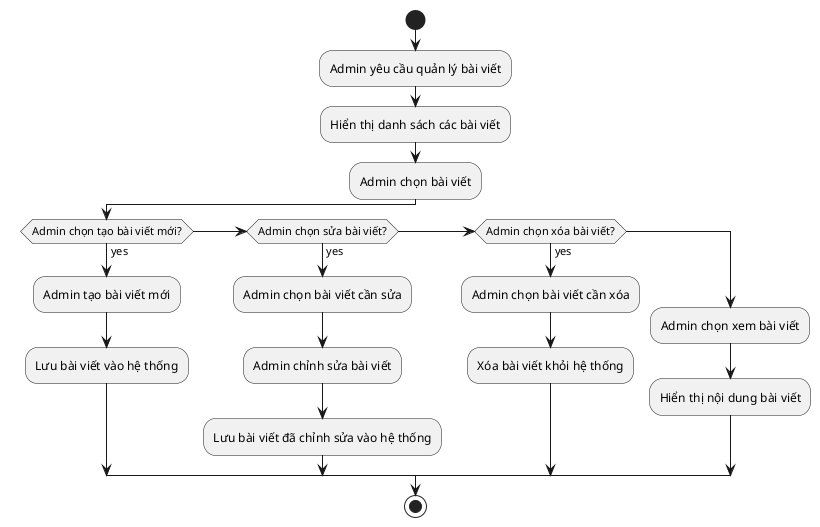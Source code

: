 @startuml activity_manager

start
:Admin yêu cầu quản lý bài viết;

:Hiển thị danh sách các bài viết;
:Admin chọn bài viết;
if (Admin chọn tạo bài viết mới?) then (yes)
    :Admin tạo bài viết mới;
    :Lưu bài viết vào hệ thống;
else if (Admin chọn sửa bài viết?) then (yes)
    :Admin chọn bài viết cần sửa;
    :Admin chỉnh sửa bài viết;
    :Lưu bài viết đã chỉnh sửa vào hệ thống;
else if (Admin chọn xóa bài viết?) then (yes)
    :Admin chọn bài viết cần xóa;
    :Xóa bài viết khỏi hệ thống;
else
    :Admin chọn xem bài viết;
    :Hiển thị nội dung bài viết;
endif
stop

@enduml
